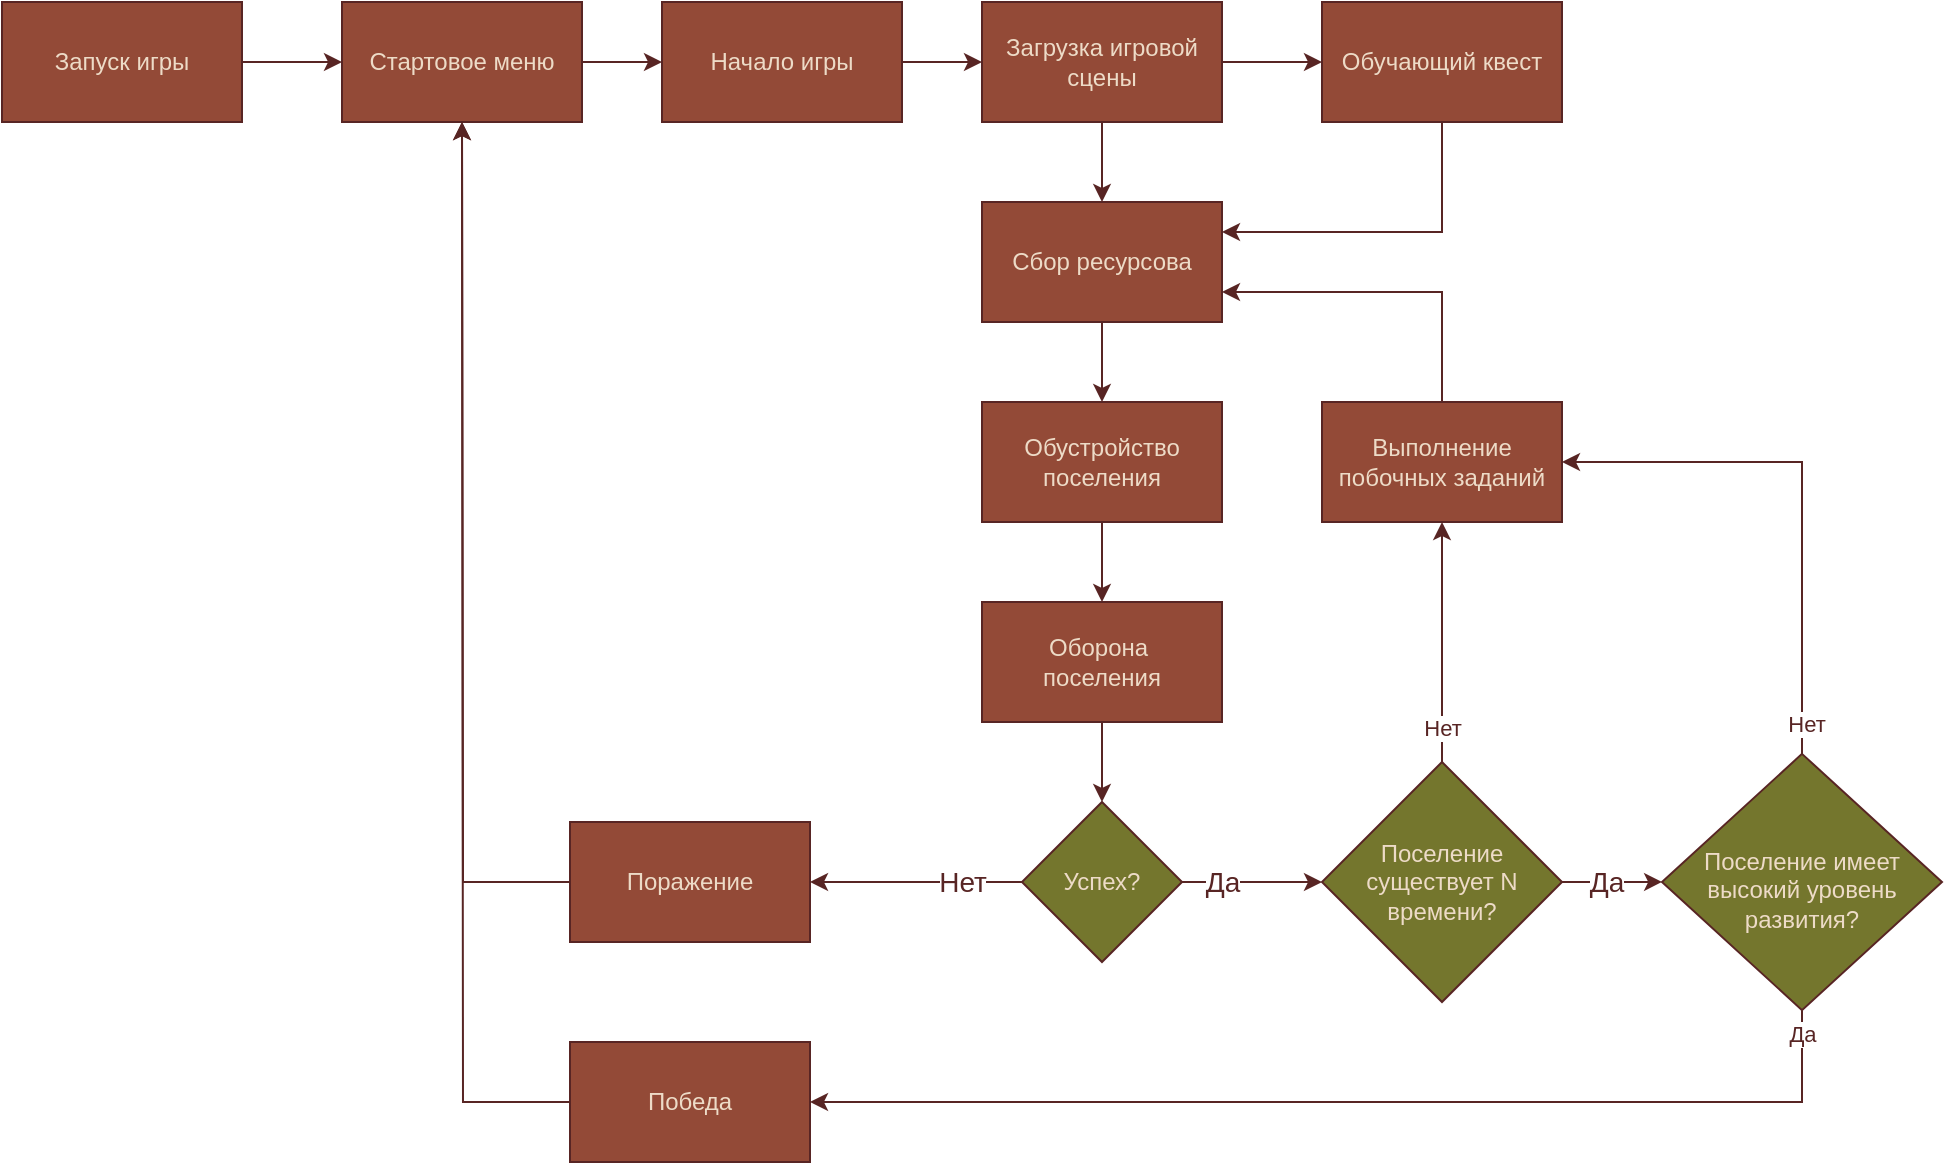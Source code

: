 <mxfile version="24.7.17">
  <diagram name="Страница — 1" id="QoAEphnWqdb9rL-vtWD7">
    <mxGraphModel dx="478" dy="273" grid="1" gridSize="10" guides="1" tooltips="1" connect="1" arrows="1" fold="1" page="1" pageScale="1" pageWidth="827" pageHeight="1169" math="0" shadow="0">
      <root>
        <mxCell id="0" />
        <mxCell id="1" parent="0" />
        <mxCell id="t-YVA2jv_oW3WsaUQnIL-3" style="edgeStyle=orthogonalEdgeStyle;rounded=0;orthogonalLoop=1;jettySize=auto;html=1;strokeColor=#582524;" parent="1" source="t-YVA2jv_oW3WsaUQnIL-1" target="t-YVA2jv_oW3WsaUQnIL-2" edge="1">
          <mxGeometry relative="1" as="geometry" />
        </mxCell>
        <mxCell id="t-YVA2jv_oW3WsaUQnIL-1" value="Запуск игры" style="rounded=0;whiteSpace=wrap;html=1;strokeColor=#582524;fontColor=#EDDBC7;fillColor=#934A37;" parent="1" vertex="1">
          <mxGeometry x="10" y="80" width="120" height="60" as="geometry" />
        </mxCell>
        <mxCell id="t-YVA2jv_oW3WsaUQnIL-5" style="edgeStyle=orthogonalEdgeStyle;rounded=0;orthogonalLoop=1;jettySize=auto;html=1;strokeColor=#582524;" parent="1" source="t-YVA2jv_oW3WsaUQnIL-2" target="t-YVA2jv_oW3WsaUQnIL-4" edge="1">
          <mxGeometry relative="1" as="geometry" />
        </mxCell>
        <mxCell id="t-YVA2jv_oW3WsaUQnIL-2" value="Стартовое меню" style="rounded=0;whiteSpace=wrap;html=1;strokeColor=#582524;fontColor=#EDDBC7;fillColor=#934A37;" parent="1" vertex="1">
          <mxGeometry x="180" y="80" width="120" height="60" as="geometry" />
        </mxCell>
        <mxCell id="t-YVA2jv_oW3WsaUQnIL-7" style="edgeStyle=orthogonalEdgeStyle;rounded=0;orthogonalLoop=1;jettySize=auto;html=1;strokeColor=#582524;" parent="1" source="t-YVA2jv_oW3WsaUQnIL-4" target="t-YVA2jv_oW3WsaUQnIL-6" edge="1">
          <mxGeometry relative="1" as="geometry" />
        </mxCell>
        <mxCell id="t-YVA2jv_oW3WsaUQnIL-4" value="Начало игры" style="rounded=0;whiteSpace=wrap;html=1;strokeColor=#582524;fontColor=#EDDBC7;fillColor=#934A37;" parent="1" vertex="1">
          <mxGeometry x="340" y="80" width="120" height="60" as="geometry" />
        </mxCell>
        <mxCell id="t-YVA2jv_oW3WsaUQnIL-9" style="edgeStyle=orthogonalEdgeStyle;rounded=0;orthogonalLoop=1;jettySize=auto;html=1;strokeColor=#582524;" parent="1" source="t-YVA2jv_oW3WsaUQnIL-6" target="t-YVA2jv_oW3WsaUQnIL-8" edge="1">
          <mxGeometry relative="1" as="geometry" />
        </mxCell>
        <mxCell id="t-YVA2jv_oW3WsaUQnIL-11" style="edgeStyle=orthogonalEdgeStyle;rounded=0;orthogonalLoop=1;jettySize=auto;html=1;entryX=0.5;entryY=0;entryDx=0;entryDy=0;strokeColor=#582524;" parent="1" source="t-YVA2jv_oW3WsaUQnIL-6" target="t-YVA2jv_oW3WsaUQnIL-10" edge="1">
          <mxGeometry relative="1" as="geometry" />
        </mxCell>
        <mxCell id="t-YVA2jv_oW3WsaUQnIL-6" value="Загрузка игровой сцены" style="rounded=0;whiteSpace=wrap;html=1;strokeColor=#582524;fontColor=#EDDBC7;fillColor=#934A37;" parent="1" vertex="1">
          <mxGeometry x="500" y="80" width="120" height="60" as="geometry" />
        </mxCell>
        <mxCell id="INTvyp4umUeD44u8Y7Vy-20" style="edgeStyle=orthogonalEdgeStyle;rounded=0;orthogonalLoop=1;jettySize=auto;html=1;entryX=1;entryY=0.25;entryDx=0;entryDy=0;exitX=0.5;exitY=1;exitDx=0;exitDy=0;strokeColor=#582524;" parent="1" source="t-YVA2jv_oW3WsaUQnIL-8" target="t-YVA2jv_oW3WsaUQnIL-10" edge="1">
          <mxGeometry relative="1" as="geometry">
            <Array as="points">
              <mxPoint x="730" y="195" />
            </Array>
          </mxGeometry>
        </mxCell>
        <mxCell id="t-YVA2jv_oW3WsaUQnIL-8" value="Обучающий квест" style="rounded=0;whiteSpace=wrap;html=1;strokeColor=#582524;fontColor=#EDDBC7;fillColor=#934A37;" parent="1" vertex="1">
          <mxGeometry x="670" y="80" width="120" height="60" as="geometry" />
        </mxCell>
        <mxCell id="t-YVA2jv_oW3WsaUQnIL-14" style="edgeStyle=orthogonalEdgeStyle;rounded=0;orthogonalLoop=1;jettySize=auto;html=1;strokeColor=#582524;" parent="1" source="t-YVA2jv_oW3WsaUQnIL-10" target="t-YVA2jv_oW3WsaUQnIL-13" edge="1">
          <mxGeometry relative="1" as="geometry" />
        </mxCell>
        <mxCell id="t-YVA2jv_oW3WsaUQnIL-10" value="Сбор ресурсова" style="rounded=0;whiteSpace=wrap;html=1;strokeColor=#582524;fontColor=#EDDBC7;fillColor=#934A37;" parent="1" vertex="1">
          <mxGeometry x="500" y="180" width="120" height="60" as="geometry" />
        </mxCell>
        <mxCell id="t-YVA2jv_oW3WsaUQnIL-16" style="edgeStyle=orthogonalEdgeStyle;rounded=0;orthogonalLoop=1;jettySize=auto;html=1;strokeColor=#582524;" parent="1" source="t-YVA2jv_oW3WsaUQnIL-13" target="t-YVA2jv_oW3WsaUQnIL-15" edge="1">
          <mxGeometry relative="1" as="geometry" />
        </mxCell>
        <mxCell id="t-YVA2jv_oW3WsaUQnIL-13" value="Обустройство поселения" style="rounded=0;whiteSpace=wrap;html=1;strokeColor=#582524;fontColor=#EDDBC7;fillColor=#934A37;" parent="1" vertex="1">
          <mxGeometry x="500" y="280" width="120" height="60" as="geometry" />
        </mxCell>
        <mxCell id="INTvyp4umUeD44u8Y7Vy-4" style="edgeStyle=orthogonalEdgeStyle;rounded=0;orthogonalLoop=1;jettySize=auto;html=1;strokeColor=#582524;" parent="1" source="t-YVA2jv_oW3WsaUQnIL-15" target="INTvyp4umUeD44u8Y7Vy-1" edge="1">
          <mxGeometry relative="1" as="geometry" />
        </mxCell>
        <mxCell id="t-YVA2jv_oW3WsaUQnIL-15" value="&lt;div&gt;Оборона&amp;nbsp;&lt;/div&gt;&lt;div&gt;поселения&lt;/div&gt;" style="rounded=0;whiteSpace=wrap;html=1;strokeColor=#582524;fontColor=#EDDBC7;fillColor=#934A37;" parent="1" vertex="1">
          <mxGeometry x="500" y="380" width="120" height="60" as="geometry" />
        </mxCell>
        <mxCell id="t-YVA2jv_oW3WsaUQnIL-37" style="edgeStyle=orthogonalEdgeStyle;rounded=0;orthogonalLoop=1;jettySize=auto;html=1;strokeColor=#582524;" parent="1" source="t-YVA2jv_oW3WsaUQnIL-34" edge="1">
          <mxGeometry relative="1" as="geometry">
            <mxPoint x="240" y="140" as="targetPoint" />
          </mxGeometry>
        </mxCell>
        <mxCell id="t-YVA2jv_oW3WsaUQnIL-34" value="Победа" style="rounded=0;whiteSpace=wrap;html=1;strokeColor=#582524;fontColor=#EDDBC7;fillColor=#934A37;" parent="1" vertex="1">
          <mxGeometry x="294" y="600" width="120" height="60" as="geometry" />
        </mxCell>
        <mxCell id="pxTbZ2emt06Gn4SpNx5B-2" style="edgeStyle=orthogonalEdgeStyle;rounded=0;orthogonalLoop=1;jettySize=auto;html=1;entryX=1;entryY=0.75;entryDx=0;entryDy=0;exitX=0.5;exitY=0;exitDx=0;exitDy=0;strokeColor=#582524;" edge="1" parent="1" source="t-YVA2jv_oW3WsaUQnIL-38" target="t-YVA2jv_oW3WsaUQnIL-10">
          <mxGeometry relative="1" as="geometry" />
        </mxCell>
        <mxCell id="t-YVA2jv_oW3WsaUQnIL-38" value="Выполнение побочных заданий" style="rounded=0;whiteSpace=wrap;html=1;strokeColor=#582524;fontColor=#EDDBC7;fillColor=#934A37;" parent="1" vertex="1">
          <mxGeometry x="670" y="280" width="120" height="60" as="geometry" />
        </mxCell>
        <mxCell id="INTvyp4umUeD44u8Y7Vy-2" style="edgeStyle=orthogonalEdgeStyle;rounded=0;orthogonalLoop=1;jettySize=auto;html=1;strokeColor=#582524;" parent="1" source="pxTbZ2emt06Gn4SpNx5B-6" edge="1">
          <mxGeometry relative="1" as="geometry">
            <mxPoint x="240" y="140" as="targetPoint" />
          </mxGeometry>
        </mxCell>
        <mxCell id="INTvyp4umUeD44u8Y7Vy-12" style="edgeStyle=orthogonalEdgeStyle;rounded=0;orthogonalLoop=1;jettySize=auto;html=1;entryX=0;entryY=0.5;entryDx=0;entryDy=0;strokeColor=#582524;" parent="1" source="INTvyp4umUeD44u8Y7Vy-1" target="INTvyp4umUeD44u8Y7Vy-14" edge="1">
          <mxGeometry relative="1" as="geometry">
            <mxPoint x="670" y="500" as="targetPoint" />
          </mxGeometry>
        </mxCell>
        <mxCell id="INTvyp4umUeD44u8Y7Vy-13" value="&lt;font style=&quot;font-size: 14px;&quot;&gt;Да&lt;/font&gt;" style="edgeLabel;html=1;align=center;verticalAlign=middle;resizable=0;points=[];fontColor=#582524;labelBackgroundColor=default;" parent="INTvyp4umUeD44u8Y7Vy-12" connectable="0" vertex="1">
          <mxGeometry x="-0.086" y="3" relative="1" as="geometry">
            <mxPoint x="-12" y="3" as="offset" />
          </mxGeometry>
        </mxCell>
        <mxCell id="INTvyp4umUeD44u8Y7Vy-1" value="Успех?" style="rhombus;whiteSpace=wrap;html=1;strokeColor=#582524;fontColor=#EDDBC7;fillColor=#74762D;" parent="1" vertex="1">
          <mxGeometry x="520" y="480" width="80" height="80" as="geometry" />
        </mxCell>
        <mxCell id="INTvyp4umUeD44u8Y7Vy-23" value="" style="edgeStyle=orthogonalEdgeStyle;rounded=0;orthogonalLoop=1;jettySize=auto;html=1;strokeColor=#582524;" parent="1" source="INTvyp4umUeD44u8Y7Vy-14" target="INTvyp4umUeD44u8Y7Vy-22" edge="1">
          <mxGeometry relative="1" as="geometry" />
        </mxCell>
        <mxCell id="INTvyp4umUeD44u8Y7Vy-24" value="&lt;font style=&quot;font-size: 14px;&quot;&gt;Да&lt;/font&gt;" style="edgeLabel;html=1;align=center;verticalAlign=middle;resizable=0;points=[];fontColor=#582524;labelBackgroundColor=default;" parent="INTvyp4umUeD44u8Y7Vy-23" connectable="0" vertex="1">
          <mxGeometry x="-0.116" y="-2" relative="1" as="geometry">
            <mxPoint y="-2" as="offset" />
          </mxGeometry>
        </mxCell>
        <mxCell id="pxTbZ2emt06Gn4SpNx5B-3" style="edgeStyle=orthogonalEdgeStyle;rounded=0;orthogonalLoop=1;jettySize=auto;html=1;entryX=0.5;entryY=1;entryDx=0;entryDy=0;strokeColor=#582524;" edge="1" parent="1" source="INTvyp4umUeD44u8Y7Vy-14" target="t-YVA2jv_oW3WsaUQnIL-38">
          <mxGeometry relative="1" as="geometry" />
        </mxCell>
        <mxCell id="pxTbZ2emt06Gn4SpNx5B-9" value="Нет" style="edgeLabel;html=1;align=center;verticalAlign=middle;resizable=0;points=[];fontColor=#582524;labelBackgroundColor=default;" vertex="1" connectable="0" parent="pxTbZ2emt06Gn4SpNx5B-3">
          <mxGeometry x="-0.712" relative="1" as="geometry">
            <mxPoint as="offset" />
          </mxGeometry>
        </mxCell>
        <mxCell id="INTvyp4umUeD44u8Y7Vy-14" value="Поселение существует N времени?" style="rhombus;whiteSpace=wrap;html=1;strokeColor=#582524;fontColor=#EDDBC7;fillColor=#74762D;" parent="1" vertex="1">
          <mxGeometry x="670" y="460" width="120" height="120" as="geometry" />
        </mxCell>
        <mxCell id="pxTbZ2emt06Gn4SpNx5B-4" style="edgeStyle=orthogonalEdgeStyle;rounded=0;orthogonalLoop=1;jettySize=auto;html=1;entryX=1;entryY=0.5;entryDx=0;entryDy=0;exitX=0.5;exitY=0;exitDx=0;exitDy=0;strokeColor=#582524;" edge="1" parent="1" source="INTvyp4umUeD44u8Y7Vy-22" target="t-YVA2jv_oW3WsaUQnIL-38">
          <mxGeometry relative="1" as="geometry" />
        </mxCell>
        <mxCell id="pxTbZ2emt06Gn4SpNx5B-10" value="Нет" style="edgeLabel;html=1;align=center;verticalAlign=middle;resizable=0;points=[];fontColor=#582524;labelBackgroundColor=default;" vertex="1" connectable="0" parent="pxTbZ2emt06Gn4SpNx5B-4">
          <mxGeometry x="-0.889" y="-2" relative="1" as="geometry">
            <mxPoint as="offset" />
          </mxGeometry>
        </mxCell>
        <mxCell id="pxTbZ2emt06Gn4SpNx5B-5" style="edgeStyle=orthogonalEdgeStyle;rounded=0;orthogonalLoop=1;jettySize=auto;html=1;entryX=1;entryY=0.5;entryDx=0;entryDy=0;exitX=0.5;exitY=1;exitDx=0;exitDy=0;strokeColor=#582524;" edge="1" parent="1" source="INTvyp4umUeD44u8Y7Vy-22" target="t-YVA2jv_oW3WsaUQnIL-34">
          <mxGeometry relative="1" as="geometry" />
        </mxCell>
        <mxCell id="pxTbZ2emt06Gn4SpNx5B-11" value="Да" style="edgeLabel;html=1;align=center;verticalAlign=middle;resizable=0;points=[];fontColor=#582524;labelBackgroundColor=default;" vertex="1" connectable="0" parent="pxTbZ2emt06Gn4SpNx5B-5">
          <mxGeometry x="-0.927" relative="1" as="geometry">
            <mxPoint y="-8" as="offset" />
          </mxGeometry>
        </mxCell>
        <mxCell id="INTvyp4umUeD44u8Y7Vy-22" value="Поселение имеет высокий уровень развития?" style="rhombus;whiteSpace=wrap;html=1;spacingTop=8;strokeColor=#582524;fontColor=#EDDBC7;fillColor=#74762D;" parent="1" vertex="1">
          <mxGeometry x="840" y="455.94" width="140" height="128.13" as="geometry" />
        </mxCell>
        <mxCell id="pxTbZ2emt06Gn4SpNx5B-7" value="" style="edgeStyle=orthogonalEdgeStyle;rounded=0;orthogonalLoop=1;jettySize=auto;html=1;strokeColor=#582524;" edge="1" parent="1" source="INTvyp4umUeD44u8Y7Vy-1" target="pxTbZ2emt06Gn4SpNx5B-6">
          <mxGeometry relative="1" as="geometry">
            <mxPoint x="240" y="140" as="targetPoint" />
            <mxPoint x="520" y="520" as="sourcePoint" />
          </mxGeometry>
        </mxCell>
        <mxCell id="pxTbZ2emt06Gn4SpNx5B-8" value="&lt;font style=&quot;font-size: 14px;&quot;&gt;Нет&lt;/font&gt;" style="edgeLabel;html=1;align=center;verticalAlign=middle;resizable=0;points=[];fontColor=#582524;labelBackgroundColor=default;" connectable="0" vertex="1" parent="pxTbZ2emt06Gn4SpNx5B-7">
          <mxGeometry x="-0.587" y="3" relative="1" as="geometry">
            <mxPoint x="-8" y="-3" as="offset" />
          </mxGeometry>
        </mxCell>
        <mxCell id="pxTbZ2emt06Gn4SpNx5B-6" value="Поражение" style="rounded=0;whiteSpace=wrap;html=1;strokeColor=#582524;fontColor=#EDDBC7;fillColor=#934A37;" vertex="1" parent="1">
          <mxGeometry x="294" y="490" width="120" height="60" as="geometry" />
        </mxCell>
      </root>
    </mxGraphModel>
  </diagram>
</mxfile>
